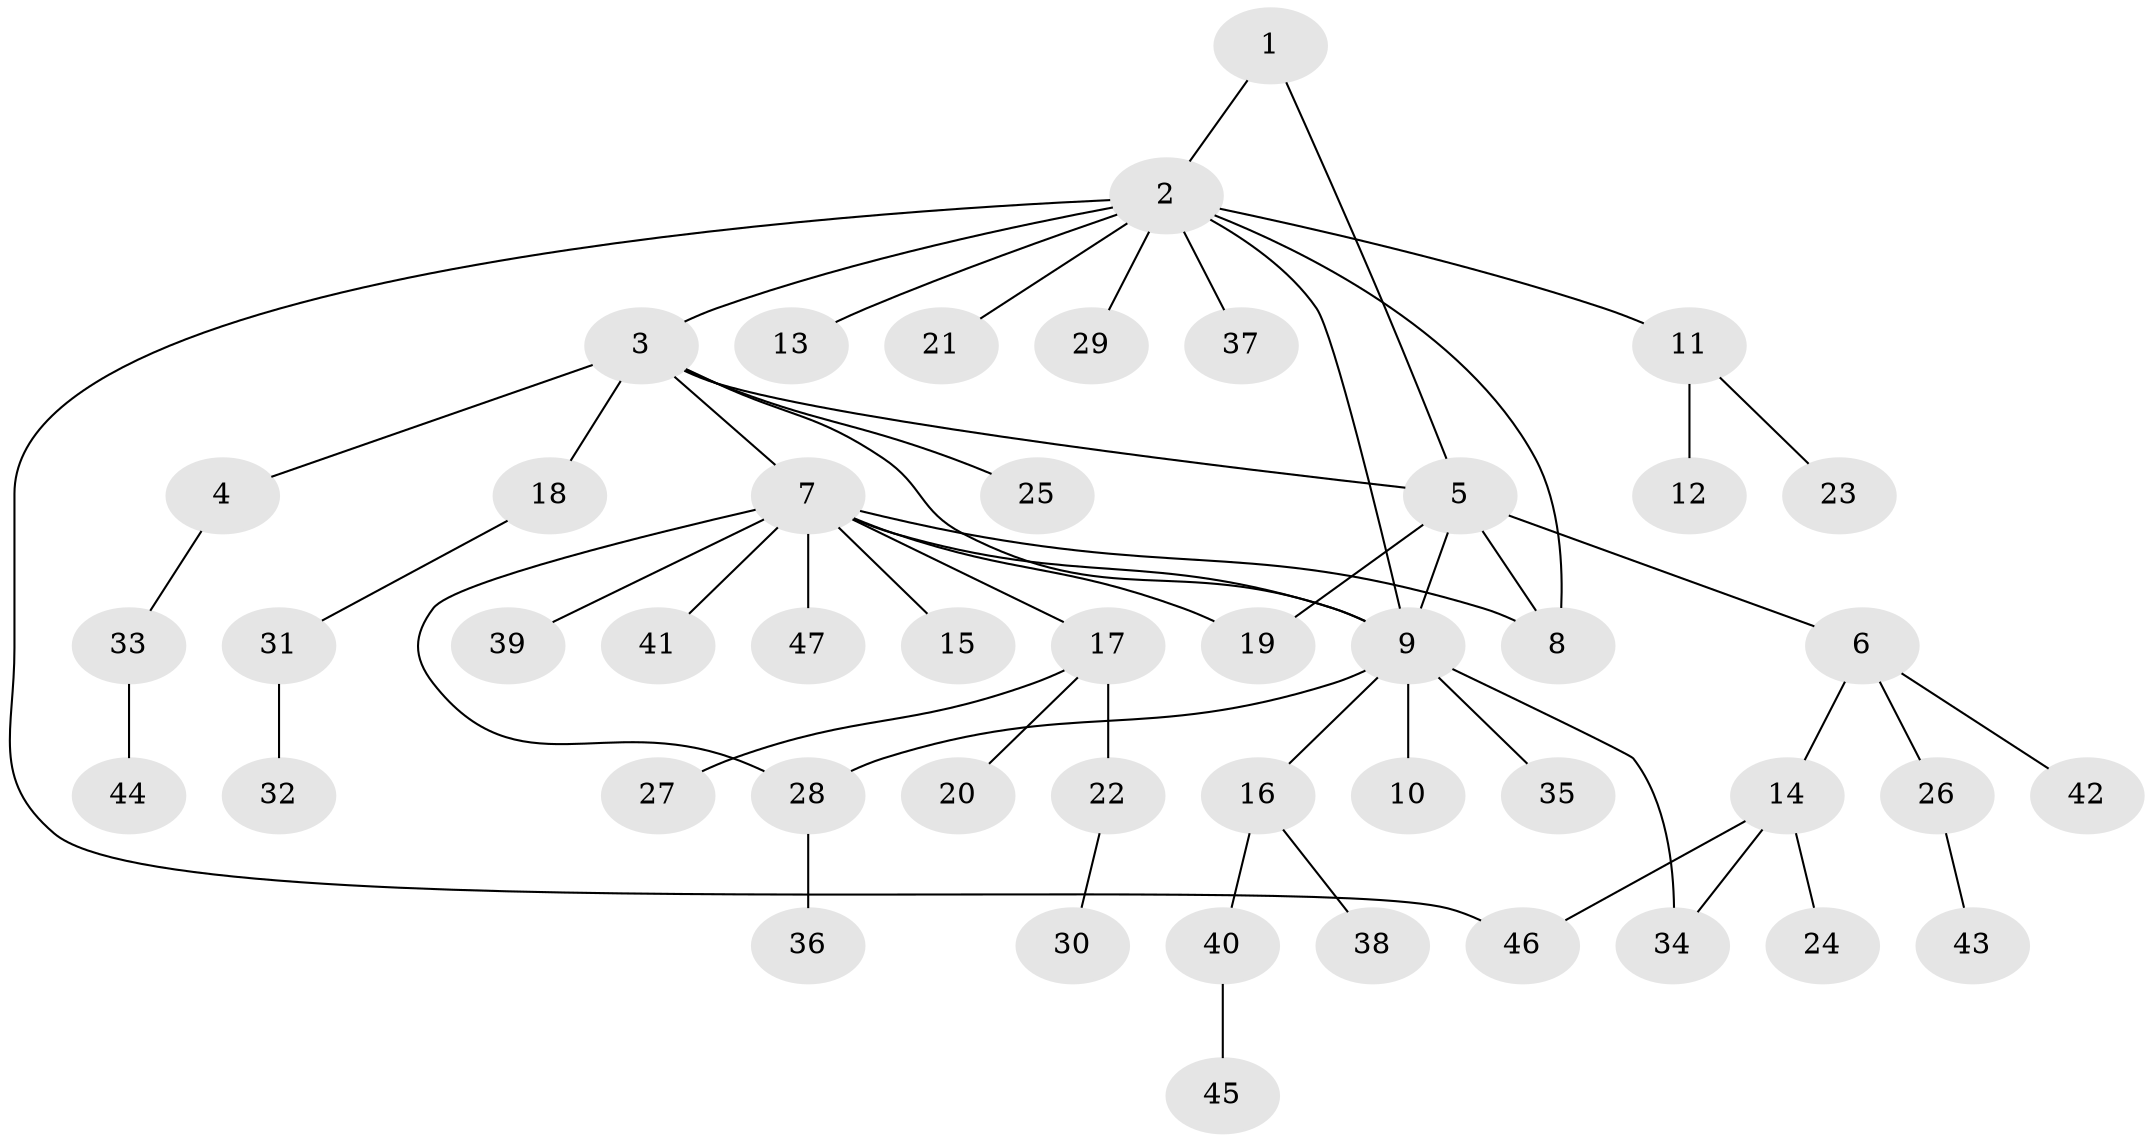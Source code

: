 // Generated by graph-tools (version 1.1) at 2025/55/03/09/25 04:55:56]
// undirected, 47 vertices, 56 edges
graph export_dot {
graph [start="1"]
  node [color=gray90,style=filled];
  1;
  2;
  3;
  4;
  5;
  6;
  7;
  8;
  9;
  10;
  11;
  12;
  13;
  14;
  15;
  16;
  17;
  18;
  19;
  20;
  21;
  22;
  23;
  24;
  25;
  26;
  27;
  28;
  29;
  30;
  31;
  32;
  33;
  34;
  35;
  36;
  37;
  38;
  39;
  40;
  41;
  42;
  43;
  44;
  45;
  46;
  47;
  1 -- 2;
  1 -- 5;
  2 -- 3;
  2 -- 8;
  2 -- 9;
  2 -- 11;
  2 -- 13;
  2 -- 21;
  2 -- 29;
  2 -- 37;
  2 -- 46;
  3 -- 4;
  3 -- 5;
  3 -- 7;
  3 -- 9;
  3 -- 18;
  3 -- 25;
  4 -- 33;
  5 -- 6;
  5 -- 8;
  5 -- 9;
  5 -- 19;
  6 -- 14;
  6 -- 26;
  6 -- 42;
  7 -- 8;
  7 -- 9;
  7 -- 15;
  7 -- 17;
  7 -- 19;
  7 -- 28;
  7 -- 39;
  7 -- 41;
  7 -- 47;
  9 -- 10;
  9 -- 16;
  9 -- 28;
  9 -- 34;
  9 -- 35;
  11 -- 12;
  11 -- 23;
  14 -- 24;
  14 -- 34;
  14 -- 46;
  16 -- 38;
  16 -- 40;
  17 -- 20;
  17 -- 22;
  17 -- 27;
  18 -- 31;
  22 -- 30;
  26 -- 43;
  28 -- 36;
  31 -- 32;
  33 -- 44;
  40 -- 45;
}
